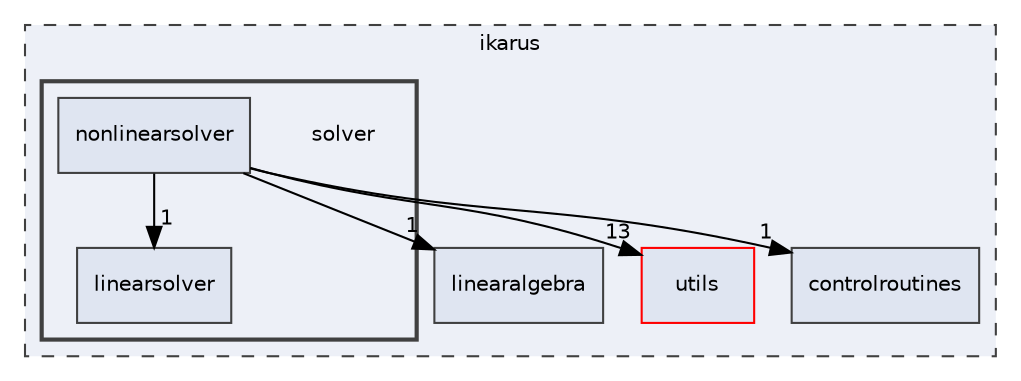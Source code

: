 digraph "solver"
{
 // LATEX_PDF_SIZE
  edge [fontname="Helvetica",fontsize="10",labelfontname="Helvetica",labelfontsize="10"];
  node [fontname="Helvetica",fontsize="10",shape=record];
  compound=true
  subgraph clusterdir_5bec9ec6c6b8ab3f2f9d60d2ff21ed81 {
    graph [ bgcolor="#edf0f7", pencolor="grey25", style="filled,dashed,", label="ikarus", fontname="Helvetica", fontsize="10", URL="dir_5bec9ec6c6b8ab3f2f9d60d2ff21ed81.html"]
  dir_097a0db622079e3c719566efcc9bbfe3 [shape=box, label="linearalgebra", style="filled,", fillcolor="#dfe5f1", color="grey25", URL="dir_097a0db622079e3c719566efcc9bbfe3.html"];
  dir_36505a9bfb81f81ed7a4e794d4cf597e [shape=box, label="utils", style="filled,", fillcolor="#dfe5f1", color="red", URL="dir_36505a9bfb81f81ed7a4e794d4cf597e.html"];
  dir_a97b071c9c6f7bcc51f4d0bc7519f177 [shape=box, label="controlroutines", style="filled,", fillcolor="#dfe5f1", color="grey25", URL="dir_a97b071c9c6f7bcc51f4d0bc7519f177.html"];
  subgraph clusterdir_26588bed129c997bc132e8888f2113fa {
    graph [ bgcolor="#edf0f7", pencolor="grey25", style="filled,bold,", label="", fontname="Helvetica", fontsize="10", URL="dir_26588bed129c997bc132e8888f2113fa.html"]
    dir_26588bed129c997bc132e8888f2113fa [shape=plaintext, label="solver"];
  dir_bcdbbdf4d2b6b627956abd47159b4d71 [shape=box, label="linearsolver", style="filled,", fillcolor="#dfe5f1", color="grey25", URL="dir_bcdbbdf4d2b6b627956abd47159b4d71.html"];
  dir_bf30182dc97724dc8c2a6cdd4c321688 [shape=box, label="nonlinearsolver", style="filled,", fillcolor="#dfe5f1", color="grey25", URL="dir_bf30182dc97724dc8c2a6cdd4c321688.html"];
  }
  }
  dir_bf30182dc97724dc8c2a6cdd4c321688->dir_097a0db622079e3c719566efcc9bbfe3 [headlabel="1", labeldistance=1.5 headhref="dir_000023_000016.html"];
  dir_bf30182dc97724dc8c2a6cdd4c321688->dir_36505a9bfb81f81ed7a4e794d4cf597e [headlabel="13", labeldistance=1.5 headhref="dir_000023_000029.html"];
  dir_bf30182dc97724dc8c2a6cdd4c321688->dir_a97b071c9c6f7bcc51f4d0bc7519f177 [headlabel="1", labeldistance=1.5 headhref="dir_000023_000004.html"];
  dir_bf30182dc97724dc8c2a6cdd4c321688->dir_bcdbbdf4d2b6b627956abd47159b4d71 [headlabel="1", labeldistance=1.5 headhref="dir_000023_000017.html"];
}

